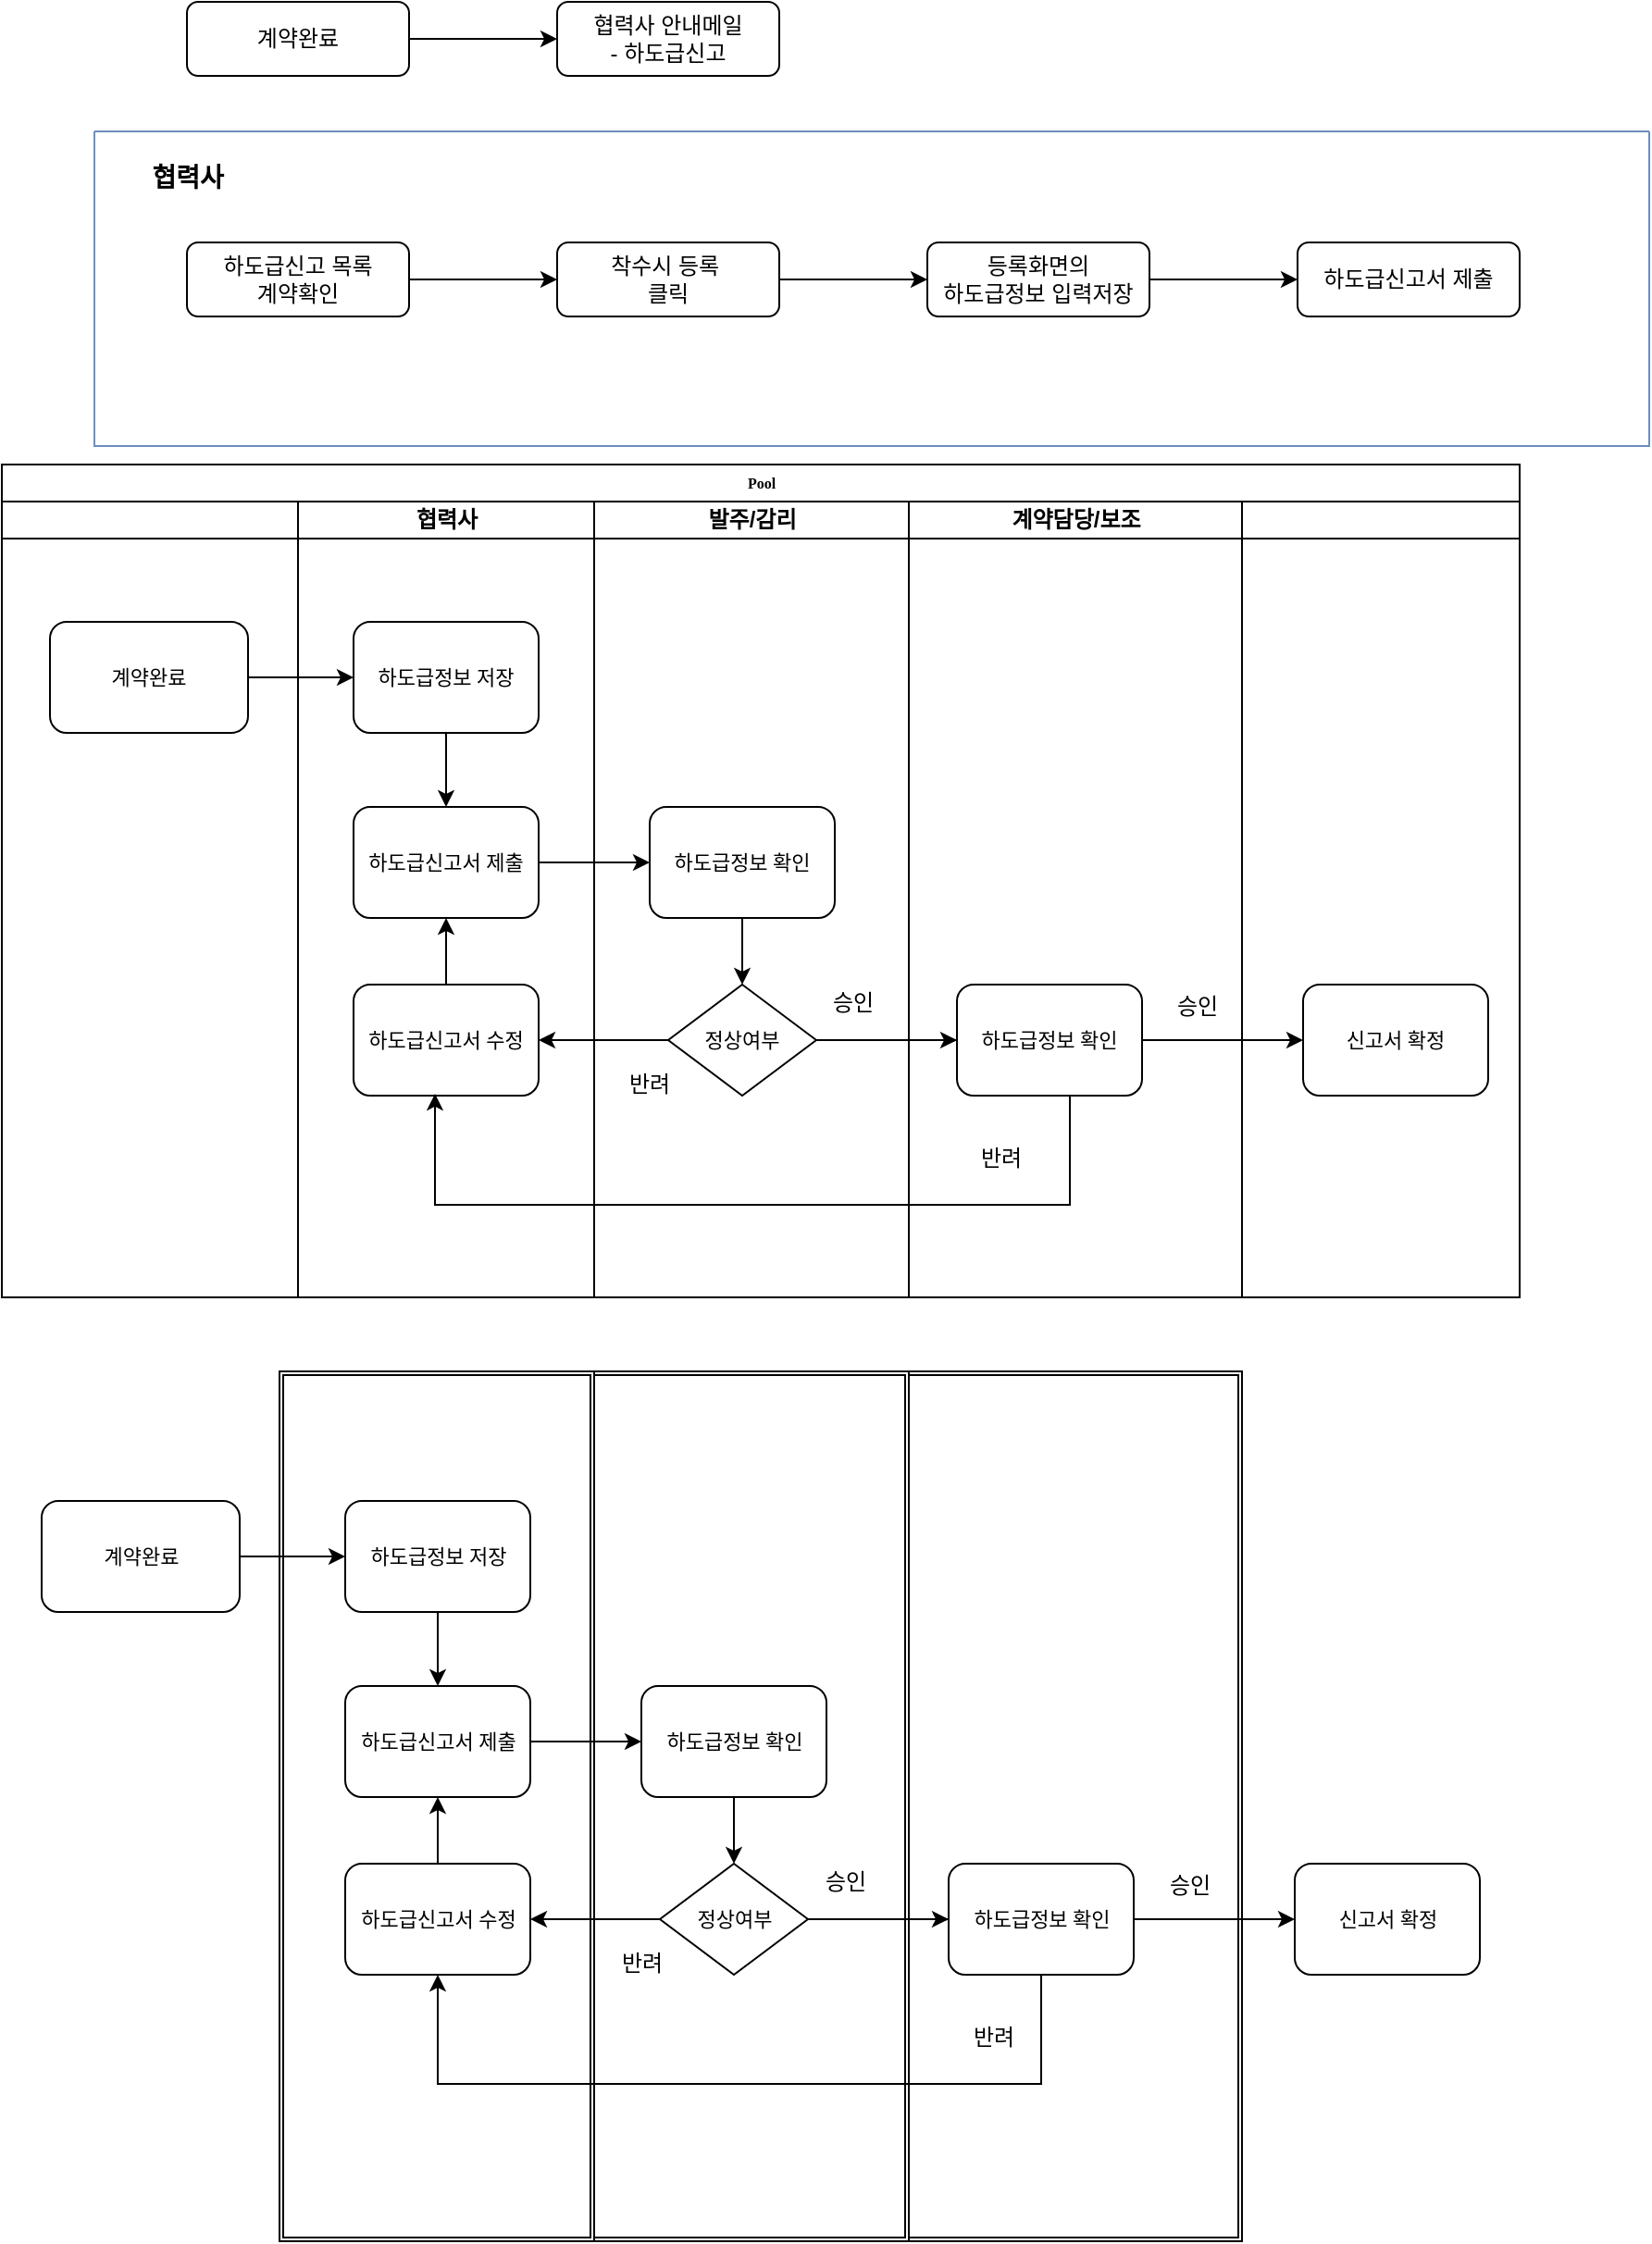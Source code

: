 <mxfile version="24.7.4">
  <diagram id="C5RBs43oDa-KdzZeNtuy" name="Page-1">
    <mxGraphModel dx="1687" dy="878" grid="1" gridSize="10" guides="1" tooltips="1" connect="1" arrows="1" fold="1" page="1" pageScale="1" pageWidth="827" pageHeight="1169" math="0" shadow="0">
      <root>
        <mxCell id="WIyWlLk6GJQsqaUBKTNV-0" />
        <mxCell id="WIyWlLk6GJQsqaUBKTNV-1" parent="WIyWlLk6GJQsqaUBKTNV-0" />
        <mxCell id="kzj5SYHrYNJim-2h-Fth-228" value="" style="shape=ext;double=1;rounded=0;whiteSpace=wrap;html=1;" vertex="1" parent="WIyWlLk6GJQsqaUBKTNV-1">
          <mxGeometry x="531.5" y="820" width="198.5" height="470" as="geometry" />
        </mxCell>
        <mxCell id="kzj5SYHrYNJim-2h-Fth-226" value="" style="shape=ext;double=1;rounded=0;whiteSpace=wrap;html=1;" vertex="1" parent="WIyWlLk6GJQsqaUBKTNV-1">
          <mxGeometry x="370.5" y="820" width="179.5" height="470" as="geometry" />
        </mxCell>
        <mxCell id="kzj5SYHrYNJim-2h-Fth-225" value="" style="shape=ext;double=1;rounded=0;whiteSpace=wrap;html=1;" vertex="1" parent="WIyWlLk6GJQsqaUBKTNV-1">
          <mxGeometry x="210" y="820" width="170" height="470" as="geometry" />
        </mxCell>
        <mxCell id="kzj5SYHrYNJim-2h-Fth-1" value="" style="edgeStyle=orthogonalEdgeStyle;rounded=0;orthogonalLoop=1;jettySize=auto;html=1;" edge="1" parent="WIyWlLk6GJQsqaUBKTNV-1" source="WIyWlLk6GJQsqaUBKTNV-3" target="kzj5SYHrYNJim-2h-Fth-0">
          <mxGeometry relative="1" as="geometry" />
        </mxCell>
        <mxCell id="WIyWlLk6GJQsqaUBKTNV-3" value="계약완료" style="rounded=1;whiteSpace=wrap;html=1;fontSize=12;glass=0;strokeWidth=1;shadow=0;" parent="WIyWlLk6GJQsqaUBKTNV-1" vertex="1">
          <mxGeometry x="160" y="80" width="120" height="40" as="geometry" />
        </mxCell>
        <mxCell id="kzj5SYHrYNJim-2h-Fth-0" value="협력사 안내메일&lt;div&gt;- 하도급신고&lt;/div&gt;" style="rounded=1;whiteSpace=wrap;html=1;fontSize=12;glass=0;strokeWidth=1;shadow=0;" vertex="1" parent="WIyWlLk6GJQsqaUBKTNV-1">
          <mxGeometry x="360" y="80" width="120" height="40" as="geometry" />
        </mxCell>
        <mxCell id="kzj5SYHrYNJim-2h-Fth-14" value="" style="swimlane;startSize=0;fillColor=#DAE8FC;strokeColor=#6c8ebf;" vertex="1" parent="WIyWlLk6GJQsqaUBKTNV-1">
          <mxGeometry x="110" y="150" width="840" height="170" as="geometry" />
        </mxCell>
        <mxCell id="kzj5SYHrYNJim-2h-Fth-8" value="" style="edgeStyle=orthogonalEdgeStyle;rounded=0;orthogonalLoop=1;jettySize=auto;html=1;" edge="1" parent="kzj5SYHrYNJim-2h-Fth-14" source="kzj5SYHrYNJim-2h-Fth-6" target="kzj5SYHrYNJim-2h-Fth-7">
          <mxGeometry relative="1" as="geometry" />
        </mxCell>
        <mxCell id="kzj5SYHrYNJim-2h-Fth-6" value="하도급신고 목록&lt;div&gt;계약확인&lt;/div&gt;" style="rounded=1;whiteSpace=wrap;html=1;fontSize=12;glass=0;strokeWidth=1;shadow=0;" vertex="1" parent="kzj5SYHrYNJim-2h-Fth-14">
          <mxGeometry x="50" y="60" width="120" height="40" as="geometry" />
        </mxCell>
        <mxCell id="kzj5SYHrYNJim-2h-Fth-10" value="" style="edgeStyle=orthogonalEdgeStyle;rounded=0;orthogonalLoop=1;jettySize=auto;html=1;" edge="1" parent="kzj5SYHrYNJim-2h-Fth-14" source="kzj5SYHrYNJim-2h-Fth-7" target="kzj5SYHrYNJim-2h-Fth-9">
          <mxGeometry relative="1" as="geometry" />
        </mxCell>
        <mxCell id="kzj5SYHrYNJim-2h-Fth-7" value="착수시 등록&amp;nbsp;&lt;div&gt;클릭&lt;/div&gt;" style="rounded=1;whiteSpace=wrap;html=1;fontSize=12;glass=0;strokeWidth=1;shadow=0;" vertex="1" parent="kzj5SYHrYNJim-2h-Fth-14">
          <mxGeometry x="250" y="60" width="120" height="40" as="geometry" />
        </mxCell>
        <mxCell id="kzj5SYHrYNJim-2h-Fth-12" value="" style="edgeStyle=orthogonalEdgeStyle;rounded=0;orthogonalLoop=1;jettySize=auto;html=1;" edge="1" parent="kzj5SYHrYNJim-2h-Fth-14" source="kzj5SYHrYNJim-2h-Fth-9" target="kzj5SYHrYNJim-2h-Fth-11">
          <mxGeometry relative="1" as="geometry" />
        </mxCell>
        <mxCell id="kzj5SYHrYNJim-2h-Fth-9" value="등록화면의&lt;div&gt;하도급정보 입력저장&lt;/div&gt;" style="rounded=1;whiteSpace=wrap;html=1;fontSize=12;glass=0;strokeWidth=1;shadow=0;" vertex="1" parent="kzj5SYHrYNJim-2h-Fth-14">
          <mxGeometry x="450" y="60" width="120" height="40" as="geometry" />
        </mxCell>
        <mxCell id="kzj5SYHrYNJim-2h-Fth-11" value="하도급신고서 제출" style="rounded=1;whiteSpace=wrap;html=1;fontSize=12;glass=0;strokeWidth=1;shadow=0;" vertex="1" parent="kzj5SYHrYNJim-2h-Fth-14">
          <mxGeometry x="650" y="60" width="120" height="40" as="geometry" />
        </mxCell>
        <mxCell id="kzj5SYHrYNJim-2h-Fth-15" value="&lt;font style=&quot;font-size: 14px;&quot;&gt;&lt;b&gt;협력사&lt;/b&gt;&lt;/font&gt;" style="text;html=1;align=center;verticalAlign=middle;resizable=0;points=[];autosize=1;strokeColor=none;fillColor=none;" vertex="1" parent="kzj5SYHrYNJim-2h-Fth-14">
          <mxGeometry x="15" y="10" width="70" height="30" as="geometry" />
        </mxCell>
        <mxCell id="kzj5SYHrYNJim-2h-Fth-70" value="Pool" style="swimlane;html=1;childLayout=stackLayout;startSize=20;rounded=0;shadow=0;labelBackgroundColor=none;strokeWidth=1;fontFamily=Verdana;fontSize=8;align=center;" vertex="1" parent="WIyWlLk6GJQsqaUBKTNV-1">
          <mxGeometry x="60" y="330" width="820" height="450" as="geometry" />
        </mxCell>
        <mxCell id="kzj5SYHrYNJim-2h-Fth-71" value="" style="swimlane;html=1;startSize=20;gradientColor=none;" vertex="1" parent="kzj5SYHrYNJim-2h-Fth-70">
          <mxGeometry y="20" width="160" height="430" as="geometry" />
        </mxCell>
        <mxCell id="kzj5SYHrYNJim-2h-Fth-188" value="계약완료" style="rounded=1;whiteSpace=wrap;html=1;shadow=0;labelBackgroundColor=none;strokeWidth=1;fontFamily=Verdana;fontSize=11;align=center;" vertex="1" parent="kzj5SYHrYNJim-2h-Fth-71">
          <mxGeometry x="26" y="65" width="107" height="60" as="geometry" />
        </mxCell>
        <mxCell id="kzj5SYHrYNJim-2h-Fth-81" style="edgeStyle=orthogonalEdgeStyle;rounded=1;html=1;labelBackgroundColor=none;startArrow=none;startFill=0;startSize=5;endArrow=classicThin;endFill=1;endSize=5;jettySize=auto;orthogonalLoop=1;strokeWidth=1;fontFamily=Verdana;fontSize=11;" edge="1" parent="kzj5SYHrYNJim-2h-Fth-70" source="kzj5SYHrYNJim-2h-Fth-94" target="kzj5SYHrYNJim-2h-Fth-98">
          <mxGeometry relative="1" as="geometry" />
        </mxCell>
        <mxCell id="kzj5SYHrYNJim-2h-Fth-90" value="협력사" style="swimlane;html=1;startSize=20;" vertex="1" parent="kzj5SYHrYNJim-2h-Fth-70">
          <mxGeometry x="160" y="20" width="160" height="430" as="geometry" />
        </mxCell>
        <mxCell id="kzj5SYHrYNJim-2h-Fth-118" value="" style="edgeStyle=orthogonalEdgeStyle;rounded=0;orthogonalLoop=1;jettySize=auto;html=1;" edge="1" parent="kzj5SYHrYNJim-2h-Fth-90" source="kzj5SYHrYNJim-2h-Fth-91" target="kzj5SYHrYNJim-2h-Fth-117">
          <mxGeometry relative="1" as="geometry" />
        </mxCell>
        <mxCell id="kzj5SYHrYNJim-2h-Fth-91" value="하도급정보 저장" style="rounded=1;whiteSpace=wrap;html=1;shadow=0;labelBackgroundColor=none;strokeWidth=1;fontFamily=Verdana;fontSize=11;align=center;" vertex="1" parent="kzj5SYHrYNJim-2h-Fth-90">
          <mxGeometry x="30" y="65" width="100" height="60" as="geometry" />
        </mxCell>
        <mxCell id="kzj5SYHrYNJim-2h-Fth-117" value="하도급신고서 제출" style="rounded=1;whiteSpace=wrap;html=1;shadow=0;labelBackgroundColor=none;strokeWidth=1;fontFamily=Verdana;fontSize=11;align=center;" vertex="1" parent="kzj5SYHrYNJim-2h-Fth-90">
          <mxGeometry x="30" y="165" width="100" height="60" as="geometry" />
        </mxCell>
        <mxCell id="kzj5SYHrYNJim-2h-Fth-130" value="" style="edgeStyle=orthogonalEdgeStyle;rounded=0;orthogonalLoop=1;jettySize=auto;html=1;" edge="1" parent="kzj5SYHrYNJim-2h-Fth-90" source="kzj5SYHrYNJim-2h-Fth-127" target="kzj5SYHrYNJim-2h-Fth-117">
          <mxGeometry relative="1" as="geometry" />
        </mxCell>
        <mxCell id="kzj5SYHrYNJim-2h-Fth-127" value="하도급신고서 수정" style="rounded=1;whiteSpace=wrap;html=1;shadow=0;labelBackgroundColor=none;strokeWidth=1;fontFamily=Verdana;fontSize=11;align=center;" vertex="1" parent="kzj5SYHrYNJim-2h-Fth-90">
          <mxGeometry x="30" y="261" width="100" height="60" as="geometry" />
        </mxCell>
        <mxCell id="kzj5SYHrYNJim-2h-Fth-92" value="발주/감리" style="swimlane;html=1;startSize=20;" vertex="1" parent="kzj5SYHrYNJim-2h-Fth-70">
          <mxGeometry x="320" y="20" width="170" height="430" as="geometry" />
        </mxCell>
        <mxCell id="kzj5SYHrYNJim-2h-Fth-94" value="정상여부" style="rhombus;whiteSpace=wrap;html=1;rounded=0;shadow=0;labelBackgroundColor=none;strokeWidth=1;fontFamily=Verdana;fontSize=11;align=center;" vertex="1" parent="kzj5SYHrYNJim-2h-Fth-92">
          <mxGeometry x="40" y="261" width="80" height="60" as="geometry" />
        </mxCell>
        <mxCell id="kzj5SYHrYNJim-2h-Fth-123" value="" style="edgeStyle=orthogonalEdgeStyle;rounded=0;orthogonalLoop=1;jettySize=auto;html=1;" edge="1" parent="kzj5SYHrYNJim-2h-Fth-92" source="kzj5SYHrYNJim-2h-Fth-121" target="kzj5SYHrYNJim-2h-Fth-94">
          <mxGeometry relative="1" as="geometry" />
        </mxCell>
        <mxCell id="kzj5SYHrYNJim-2h-Fth-121" value="하도급정보 확인" style="rounded=1;whiteSpace=wrap;html=1;shadow=0;labelBackgroundColor=none;strokeWidth=1;fontFamily=Verdana;fontSize=11;align=center;" vertex="1" parent="kzj5SYHrYNJim-2h-Fth-92">
          <mxGeometry x="30" y="165" width="100" height="60" as="geometry" />
        </mxCell>
        <mxCell id="kzj5SYHrYNJim-2h-Fth-125" value="승인" style="text;html=1;align=center;verticalAlign=middle;whiteSpace=wrap;rounded=0;" vertex="1" parent="kzj5SYHrYNJim-2h-Fth-92">
          <mxGeometry x="110" y="256" width="60" height="30" as="geometry" />
        </mxCell>
        <mxCell id="kzj5SYHrYNJim-2h-Fth-126" value="반려" style="text;html=1;align=center;verticalAlign=middle;whiteSpace=wrap;rounded=0;" vertex="1" parent="kzj5SYHrYNJim-2h-Fth-92">
          <mxGeometry y="300" width="60" height="30" as="geometry" />
        </mxCell>
        <mxCell id="kzj5SYHrYNJim-2h-Fth-97" value="계약담당/보조" style="swimlane;html=1;startSize=20;" vertex="1" parent="kzj5SYHrYNJim-2h-Fth-70">
          <mxGeometry x="490" y="20" width="180" height="430" as="geometry" />
        </mxCell>
        <mxCell id="kzj5SYHrYNJim-2h-Fth-98" value="하도급정보 확인" style="rounded=1;whiteSpace=wrap;html=1;shadow=0;labelBackgroundColor=none;strokeWidth=1;fontFamily=Verdana;fontSize=11;align=center;" vertex="1" parent="kzj5SYHrYNJim-2h-Fth-97">
          <mxGeometry x="26" y="261" width="100" height="60" as="geometry" />
        </mxCell>
        <mxCell id="kzj5SYHrYNJim-2h-Fth-152" value="반려" style="text;html=1;align=center;verticalAlign=middle;whiteSpace=wrap;rounded=0;" vertex="1" parent="kzj5SYHrYNJim-2h-Fth-97">
          <mxGeometry x="20" y="340" width="60" height="30" as="geometry" />
        </mxCell>
        <mxCell id="kzj5SYHrYNJim-2h-Fth-154" value="승인" style="text;html=1;align=center;verticalAlign=middle;whiteSpace=wrap;rounded=0;" vertex="1" parent="kzj5SYHrYNJim-2h-Fth-97">
          <mxGeometry x="126" y="258" width="60" height="30" as="geometry" />
        </mxCell>
        <mxCell id="kzj5SYHrYNJim-2h-Fth-122" value="" style="edgeStyle=orthogonalEdgeStyle;rounded=0;orthogonalLoop=1;jettySize=auto;html=1;" edge="1" parent="kzj5SYHrYNJim-2h-Fth-70" source="kzj5SYHrYNJim-2h-Fth-117" target="kzj5SYHrYNJim-2h-Fth-121">
          <mxGeometry relative="1" as="geometry" />
        </mxCell>
        <mxCell id="kzj5SYHrYNJim-2h-Fth-124" value="" style="edgeStyle=orthogonalEdgeStyle;rounded=0;orthogonalLoop=1;jettySize=auto;html=1;" edge="1" parent="kzj5SYHrYNJim-2h-Fth-70" source="kzj5SYHrYNJim-2h-Fth-94" target="kzj5SYHrYNJim-2h-Fth-98">
          <mxGeometry relative="1" as="geometry" />
        </mxCell>
        <mxCell id="kzj5SYHrYNJim-2h-Fth-129" value="" style="edgeStyle=orthogonalEdgeStyle;rounded=0;orthogonalLoop=1;jettySize=auto;html=1;" edge="1" parent="kzj5SYHrYNJim-2h-Fth-70" source="kzj5SYHrYNJim-2h-Fth-94" target="kzj5SYHrYNJim-2h-Fth-127">
          <mxGeometry relative="1" as="geometry" />
        </mxCell>
        <mxCell id="kzj5SYHrYNJim-2h-Fth-150" style="edgeStyle=orthogonalEdgeStyle;rounded=0;orthogonalLoop=1;jettySize=auto;html=1;exitX=0.5;exitY=1;exitDx=0;exitDy=0;entryX=0.44;entryY=0.983;entryDx=0;entryDy=0;entryPerimeter=0;" edge="1" parent="kzj5SYHrYNJim-2h-Fth-70" source="kzj5SYHrYNJim-2h-Fth-98" target="kzj5SYHrYNJim-2h-Fth-127">
          <mxGeometry relative="1" as="geometry">
            <mxPoint x="180" y="550" as="targetPoint" />
            <Array as="points">
              <mxPoint x="577" y="400" />
              <mxPoint x="234" y="400" />
            </Array>
          </mxGeometry>
        </mxCell>
        <mxCell id="kzj5SYHrYNJim-2h-Fth-189" value="" style="edgeStyle=orthogonalEdgeStyle;rounded=0;orthogonalLoop=1;jettySize=auto;html=1;" edge="1" parent="kzj5SYHrYNJim-2h-Fth-70" source="kzj5SYHrYNJim-2h-Fth-188" target="kzj5SYHrYNJim-2h-Fth-91">
          <mxGeometry relative="1" as="geometry" />
        </mxCell>
        <mxCell id="kzj5SYHrYNJim-2h-Fth-200" value="" style="edgeStyle=orthogonalEdgeStyle;rounded=0;orthogonalLoop=1;jettySize=auto;html=1;" edge="1" parent="kzj5SYHrYNJim-2h-Fth-70" source="kzj5SYHrYNJim-2h-Fth-98" target="kzj5SYHrYNJim-2h-Fth-196">
          <mxGeometry relative="1" as="geometry" />
        </mxCell>
        <mxCell id="kzj5SYHrYNJim-2h-Fth-195" value="" style="swimlane;html=1;startSize=20;" vertex="1" parent="kzj5SYHrYNJim-2h-Fth-70">
          <mxGeometry x="670" y="20" width="150" height="430" as="geometry" />
        </mxCell>
        <mxCell id="kzj5SYHrYNJim-2h-Fth-196" value="신고서 확정" style="rounded=1;whiteSpace=wrap;html=1;shadow=0;labelBackgroundColor=none;strokeWidth=1;fontFamily=Verdana;fontSize=11;align=center;" vertex="1" parent="kzj5SYHrYNJim-2h-Fth-195">
          <mxGeometry x="33" y="261" width="100" height="60" as="geometry" />
        </mxCell>
        <mxCell id="kzj5SYHrYNJim-2h-Fth-202" value="계약완료" style="rounded=1;whiteSpace=wrap;html=1;shadow=0;labelBackgroundColor=none;strokeWidth=1;fontFamily=Verdana;fontSize=11;align=center;" vertex="1" parent="WIyWlLk6GJQsqaUBKTNV-1">
          <mxGeometry x="81.5" y="890" width="107" height="60" as="geometry" />
        </mxCell>
        <mxCell id="kzj5SYHrYNJim-2h-Fth-203" style="edgeStyle=orthogonalEdgeStyle;rounded=1;html=1;labelBackgroundColor=none;startArrow=none;startFill=0;startSize=5;endArrow=classicThin;endFill=1;endSize=5;jettySize=auto;orthogonalLoop=1;strokeWidth=1;fontFamily=Verdana;fontSize=11;" edge="1" parent="WIyWlLk6GJQsqaUBKTNV-1" source="kzj5SYHrYNJim-2h-Fth-209" target="kzj5SYHrYNJim-2h-Fth-214">
          <mxGeometry relative="1" as="geometry" />
        </mxCell>
        <mxCell id="kzj5SYHrYNJim-2h-Fth-204" value="" style="edgeStyle=orthogonalEdgeStyle;rounded=0;orthogonalLoop=1;jettySize=auto;html=1;" edge="1" parent="WIyWlLk6GJQsqaUBKTNV-1" source="kzj5SYHrYNJim-2h-Fth-205" target="kzj5SYHrYNJim-2h-Fth-206">
          <mxGeometry relative="1" as="geometry" />
        </mxCell>
        <mxCell id="kzj5SYHrYNJim-2h-Fth-205" value="하도급정보 저장" style="rounded=1;whiteSpace=wrap;html=1;shadow=0;labelBackgroundColor=none;strokeWidth=1;fontFamily=Verdana;fontSize=11;align=center;" vertex="1" parent="WIyWlLk6GJQsqaUBKTNV-1">
          <mxGeometry x="245.5" y="890" width="100" height="60" as="geometry" />
        </mxCell>
        <mxCell id="kzj5SYHrYNJim-2h-Fth-206" value="하도급신고서 제출" style="rounded=1;whiteSpace=wrap;html=1;shadow=0;labelBackgroundColor=none;strokeWidth=1;fontFamily=Verdana;fontSize=11;align=center;" vertex="1" parent="WIyWlLk6GJQsqaUBKTNV-1">
          <mxGeometry x="245.5" y="990" width="100" height="60" as="geometry" />
        </mxCell>
        <mxCell id="kzj5SYHrYNJim-2h-Fth-207" value="" style="edgeStyle=orthogonalEdgeStyle;rounded=0;orthogonalLoop=1;jettySize=auto;html=1;" edge="1" parent="WIyWlLk6GJQsqaUBKTNV-1" source="kzj5SYHrYNJim-2h-Fth-208" target="kzj5SYHrYNJim-2h-Fth-206">
          <mxGeometry relative="1" as="geometry" />
        </mxCell>
        <mxCell id="kzj5SYHrYNJim-2h-Fth-208" value="하도급신고서 수정" style="rounded=1;whiteSpace=wrap;html=1;shadow=0;labelBackgroundColor=none;strokeWidth=1;fontFamily=Verdana;fontSize=11;align=center;" vertex="1" parent="WIyWlLk6GJQsqaUBKTNV-1">
          <mxGeometry x="245.5" y="1086" width="100" height="60" as="geometry" />
        </mxCell>
        <mxCell id="kzj5SYHrYNJim-2h-Fth-209" value="정상여부" style="rhombus;whiteSpace=wrap;html=1;rounded=0;shadow=0;labelBackgroundColor=none;strokeWidth=1;fontFamily=Verdana;fontSize=11;align=center;" vertex="1" parent="WIyWlLk6GJQsqaUBKTNV-1">
          <mxGeometry x="415.5" y="1086" width="80" height="60" as="geometry" />
        </mxCell>
        <mxCell id="kzj5SYHrYNJim-2h-Fth-210" value="" style="edgeStyle=orthogonalEdgeStyle;rounded=0;orthogonalLoop=1;jettySize=auto;html=1;" edge="1" parent="WIyWlLk6GJQsqaUBKTNV-1" source="kzj5SYHrYNJim-2h-Fth-211" target="kzj5SYHrYNJim-2h-Fth-209">
          <mxGeometry relative="1" as="geometry" />
        </mxCell>
        <mxCell id="kzj5SYHrYNJim-2h-Fth-211" value="하도급정보 확인" style="rounded=1;whiteSpace=wrap;html=1;shadow=0;labelBackgroundColor=none;strokeWidth=1;fontFamily=Verdana;fontSize=11;align=center;" vertex="1" parent="WIyWlLk6GJQsqaUBKTNV-1">
          <mxGeometry x="405.5" y="990" width="100" height="60" as="geometry" />
        </mxCell>
        <mxCell id="kzj5SYHrYNJim-2h-Fth-212" value="승인" style="text;html=1;align=center;verticalAlign=middle;whiteSpace=wrap;rounded=0;" vertex="1" parent="WIyWlLk6GJQsqaUBKTNV-1">
          <mxGeometry x="485.5" y="1081" width="60" height="30" as="geometry" />
        </mxCell>
        <mxCell id="kzj5SYHrYNJim-2h-Fth-213" value="반려" style="text;html=1;align=center;verticalAlign=middle;whiteSpace=wrap;rounded=0;" vertex="1" parent="WIyWlLk6GJQsqaUBKTNV-1">
          <mxGeometry x="375.5" y="1125" width="60" height="30" as="geometry" />
        </mxCell>
        <mxCell id="kzj5SYHrYNJim-2h-Fth-214" value="하도급정보 확인" style="rounded=1;whiteSpace=wrap;html=1;shadow=0;labelBackgroundColor=none;strokeWidth=1;fontFamily=Verdana;fontSize=11;align=center;" vertex="1" parent="WIyWlLk6GJQsqaUBKTNV-1">
          <mxGeometry x="571.5" y="1086" width="100" height="60" as="geometry" />
        </mxCell>
        <mxCell id="kzj5SYHrYNJim-2h-Fth-215" value="반려" style="text;html=1;align=center;verticalAlign=middle;whiteSpace=wrap;rounded=0;" vertex="1" parent="WIyWlLk6GJQsqaUBKTNV-1">
          <mxGeometry x="565.5" y="1165" width="60" height="30" as="geometry" />
        </mxCell>
        <mxCell id="kzj5SYHrYNJim-2h-Fth-216" value="승인" style="text;html=1;align=center;verticalAlign=middle;whiteSpace=wrap;rounded=0;" vertex="1" parent="WIyWlLk6GJQsqaUBKTNV-1">
          <mxGeometry x="671.5" y="1083" width="60" height="30" as="geometry" />
        </mxCell>
        <mxCell id="kzj5SYHrYNJim-2h-Fth-217" value="" style="edgeStyle=orthogonalEdgeStyle;rounded=0;orthogonalLoop=1;jettySize=auto;html=1;" edge="1" parent="WIyWlLk6GJQsqaUBKTNV-1" source="kzj5SYHrYNJim-2h-Fth-206" target="kzj5SYHrYNJim-2h-Fth-211">
          <mxGeometry relative="1" as="geometry" />
        </mxCell>
        <mxCell id="kzj5SYHrYNJim-2h-Fth-218" value="" style="edgeStyle=orthogonalEdgeStyle;rounded=0;orthogonalLoop=1;jettySize=auto;html=1;" edge="1" parent="WIyWlLk6GJQsqaUBKTNV-1" source="kzj5SYHrYNJim-2h-Fth-209" target="kzj5SYHrYNJim-2h-Fth-214">
          <mxGeometry relative="1" as="geometry" />
        </mxCell>
        <mxCell id="kzj5SYHrYNJim-2h-Fth-219" value="" style="edgeStyle=orthogonalEdgeStyle;rounded=0;orthogonalLoop=1;jettySize=auto;html=1;" edge="1" parent="WIyWlLk6GJQsqaUBKTNV-1" source="kzj5SYHrYNJim-2h-Fth-209" target="kzj5SYHrYNJim-2h-Fth-208">
          <mxGeometry relative="1" as="geometry" />
        </mxCell>
        <mxCell id="kzj5SYHrYNJim-2h-Fth-221" value="" style="edgeStyle=orthogonalEdgeStyle;rounded=0;orthogonalLoop=1;jettySize=auto;html=1;" edge="1" parent="WIyWlLk6GJQsqaUBKTNV-1" source="kzj5SYHrYNJim-2h-Fth-202" target="kzj5SYHrYNJim-2h-Fth-205">
          <mxGeometry relative="1" as="geometry" />
        </mxCell>
        <mxCell id="kzj5SYHrYNJim-2h-Fth-222" value="" style="edgeStyle=orthogonalEdgeStyle;rounded=0;orthogonalLoop=1;jettySize=auto;html=1;" edge="1" parent="WIyWlLk6GJQsqaUBKTNV-1" source="kzj5SYHrYNJim-2h-Fth-214" target="kzj5SYHrYNJim-2h-Fth-223">
          <mxGeometry relative="1" as="geometry" />
        </mxCell>
        <mxCell id="kzj5SYHrYNJim-2h-Fth-223" value="신고서 확정" style="rounded=1;whiteSpace=wrap;html=1;shadow=0;labelBackgroundColor=none;strokeWidth=1;fontFamily=Verdana;fontSize=11;align=center;" vertex="1" parent="WIyWlLk6GJQsqaUBKTNV-1">
          <mxGeometry x="758.5" y="1086" width="100" height="60" as="geometry" />
        </mxCell>
        <mxCell id="kzj5SYHrYNJim-2h-Fth-227" value="" style="edgeStyle=orthogonalEdgeStyle;rounded=0;orthogonalLoop=1;jettySize=auto;html=1;exitX=0.5;exitY=1;exitDx=0;exitDy=0;entryX=0.5;entryY=1;entryDx=0;entryDy=0;" edge="1" parent="WIyWlLk6GJQsqaUBKTNV-1" source="kzj5SYHrYNJim-2h-Fth-214" target="kzj5SYHrYNJim-2h-Fth-208">
          <mxGeometry relative="1" as="geometry">
            <mxPoint x="290" y="1145" as="targetPoint" />
            <Array as="points">
              <mxPoint x="622" y="1205" />
              <mxPoint x="296" y="1205" />
            </Array>
            <mxPoint x="622" y="1146" as="sourcePoint" />
          </mxGeometry>
        </mxCell>
      </root>
    </mxGraphModel>
  </diagram>
</mxfile>
